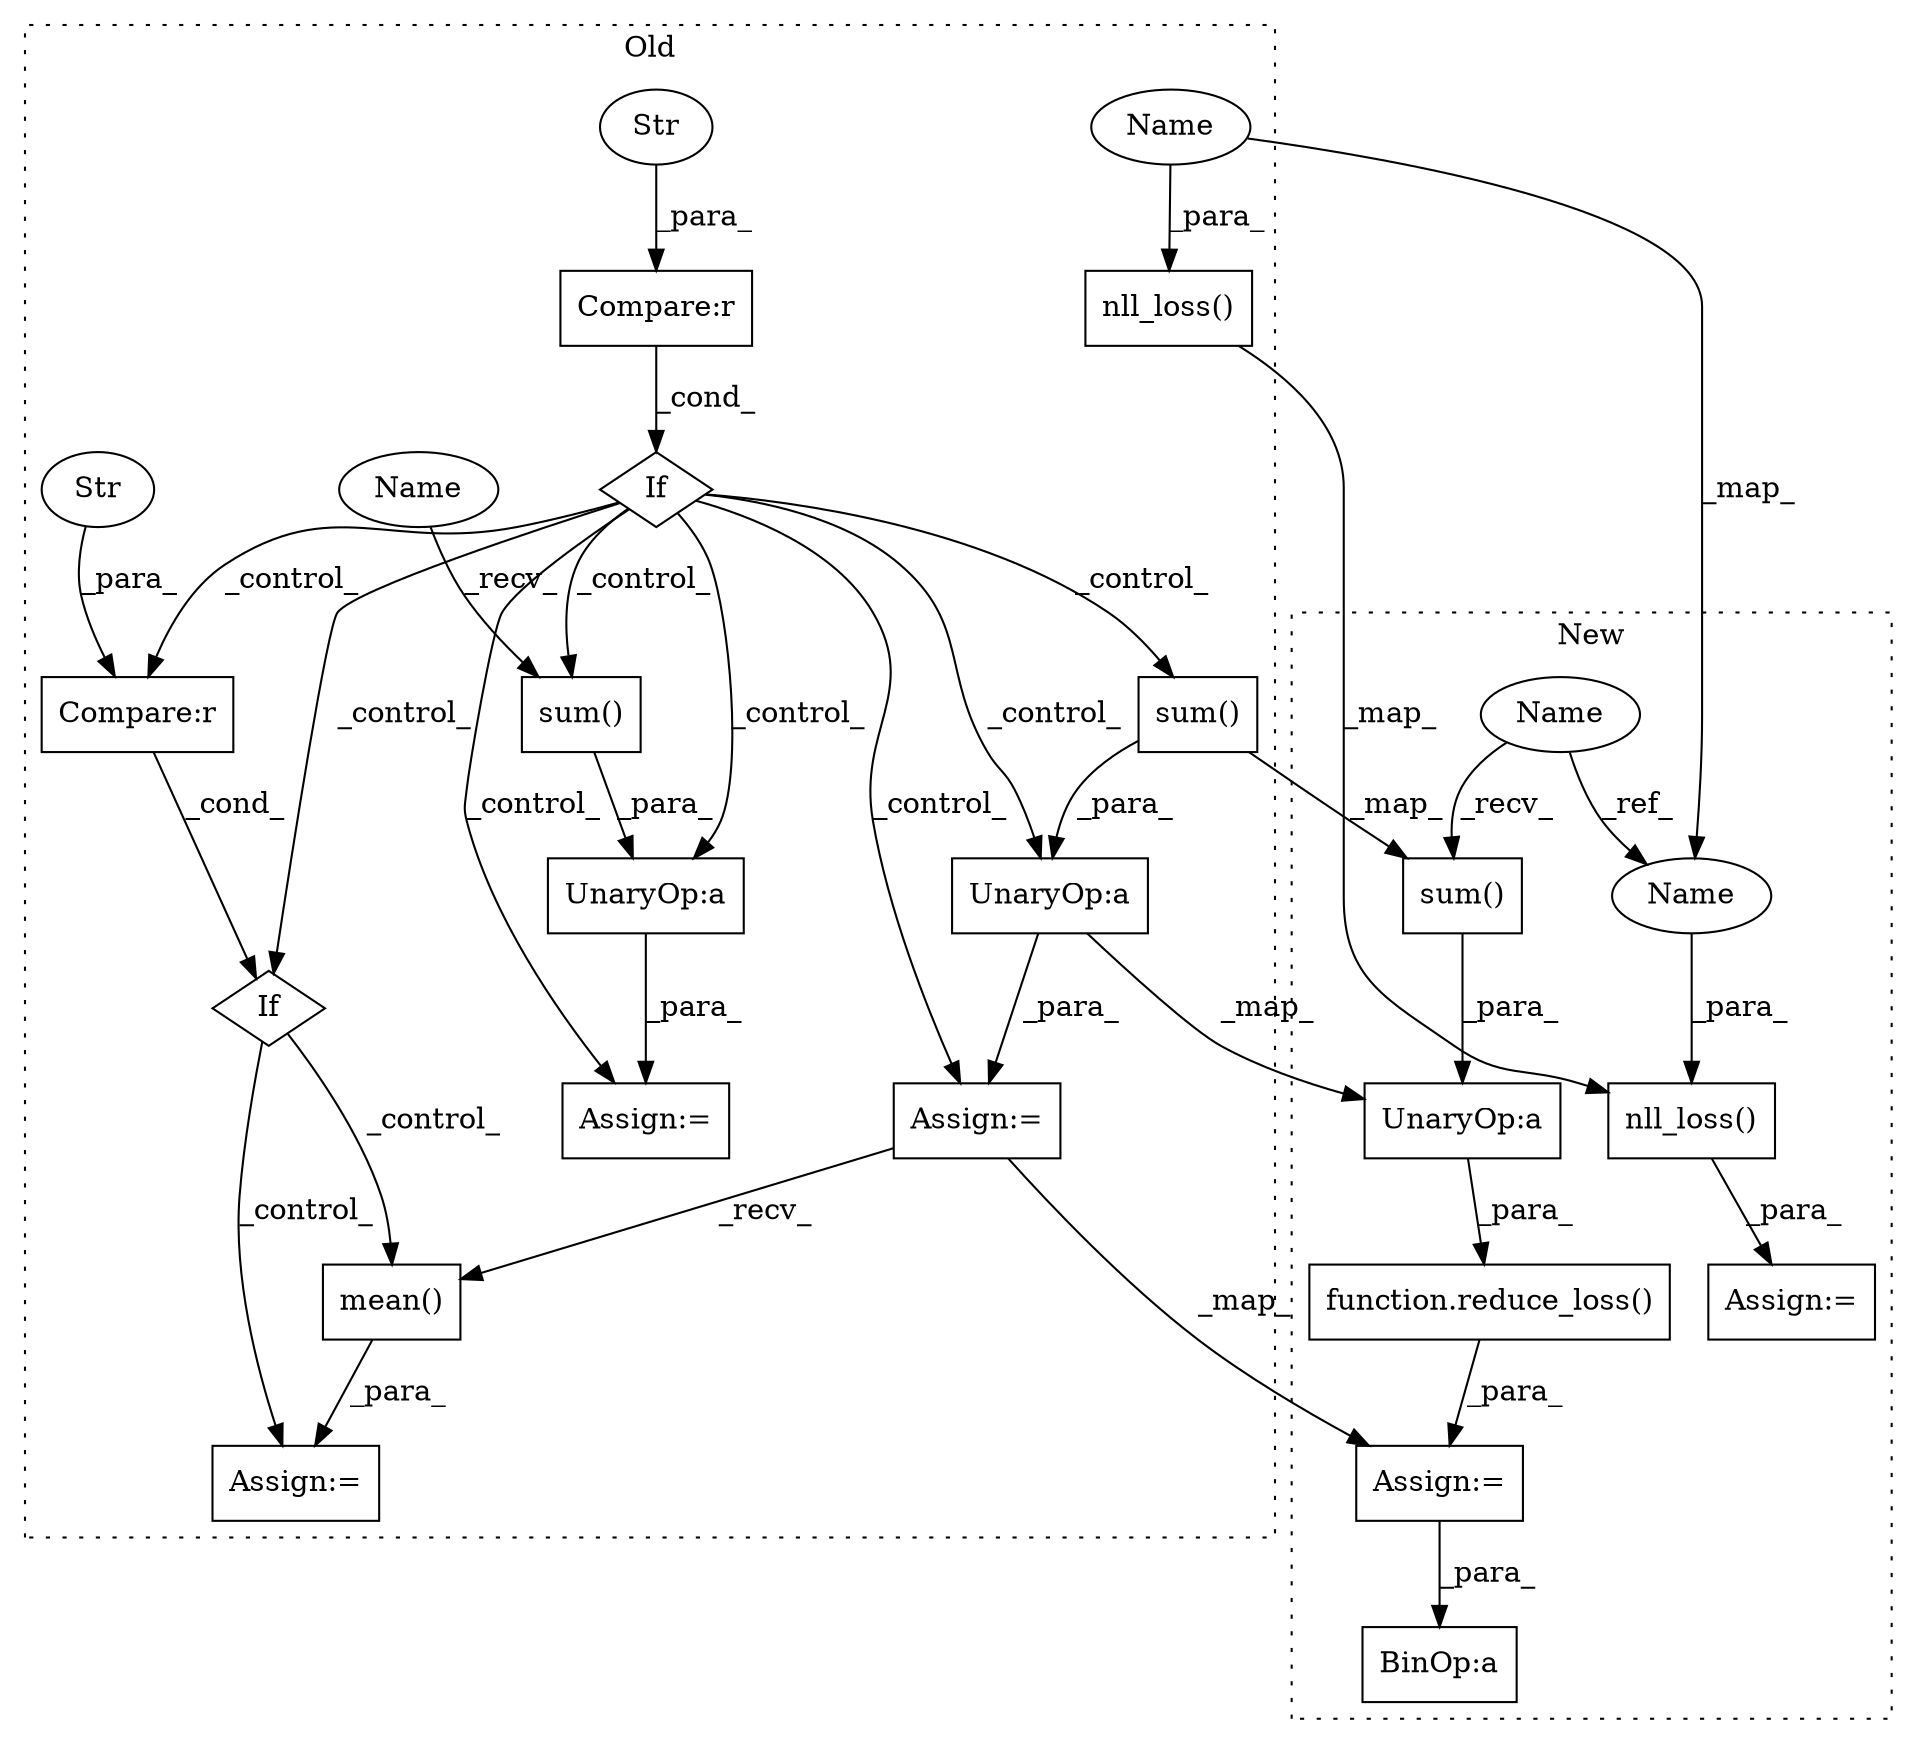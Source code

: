 digraph G {
subgraph cluster0 {
1 [label="nll_loss()" a="75" s="690,718" l="11,27" shape="box"];
4 [label="sum()" a="75" s="546" l="21" shape="box"];
7 [label="UnaryOp:a" a="61" s="545" l="22" shape="box"];
8 [label="Assign:=" a="68" s="542" l="3" shape="box"];
10 [label="If" a="96" s="450,474" l="3,14" shape="diamond"];
11 [label="UnaryOp:a" a="61" s="495" l="16" shape="box"];
12 [label="If" a="96" s="580,605" l="3,18" shape="diamond"];
15 [label="Compare:r" a="40" s="583" l="22" shape="box"];
16 [label="Str" a="66" s="599" l="6" shape="ellipse"];
17 [label="Compare:r" a="40" s="453" l="21" shape="box"];
18 [label="Str" a="66" s="469" l="5" shape="ellipse"];
19 [label="sum()" a="75" s="496" l="15" shape="box"];
20 [label="mean()" a="75" s="630" l="11" shape="box"];
21 [label="Assign:=" a="68" s="627" l="3" shape="box"];
23 [label="Assign:=" a="68" s="492" l="3" shape="box"];
25 [label="Name" a="87" s="496" l="9" shape="ellipse"];
26 [label="Name" a="87" s="701" l="9" shape="ellipse"];
label = "Old";
style="dotted";
}
subgraph cluster1 {
2 [label="nll_loss()" a="75" s="1814,1842" l="11,27" shape="box"];
3 [label="Name" a="87" s="1691" l="9" shape="ellipse"];
5 [label="sum()" a="75" s="1761" l="21" shape="box"];
6 [label="UnaryOp:a" a="61" s="1760" l="22" shape="box"];
9 [label="Assign:=" a="68" s="1745" l="3" shape="box"];
13 [label="function.reduce_loss()" a="75" s="1748,1798" l="12,1" shape="box"];
14 [label="BinOp:a" a="82" s="1953" l="1" shape="box"];
22 [label="Assign:=" a="68" s="1811" l="3" shape="box"];
24 [label="Name" a="87" s="1825" l="9" shape="ellipse"];
label = "New";
style="dotted";
}
1 -> 2 [label="_map_"];
2 -> 22 [label="_para_"];
3 -> 24 [label="_ref_"];
3 -> 5 [label="_recv_"];
4 -> 5 [label="_map_"];
4 -> 7 [label="_para_"];
5 -> 6 [label="_para_"];
6 -> 13 [label="_para_"];
7 -> 8 [label="_para_"];
7 -> 6 [label="_map_"];
8 -> 20 [label="_recv_"];
8 -> 9 [label="_map_"];
9 -> 14 [label="_para_"];
10 -> 4 [label="_control_"];
10 -> 7 [label="_control_"];
10 -> 8 [label="_control_"];
10 -> 15 [label="_control_"];
10 -> 12 [label="_control_"];
10 -> 23 [label="_control_"];
10 -> 11 [label="_control_"];
10 -> 19 [label="_control_"];
11 -> 23 [label="_para_"];
12 -> 21 [label="_control_"];
12 -> 20 [label="_control_"];
13 -> 9 [label="_para_"];
15 -> 12 [label="_cond_"];
16 -> 15 [label="_para_"];
17 -> 10 [label="_cond_"];
18 -> 17 [label="_para_"];
19 -> 11 [label="_para_"];
20 -> 21 [label="_para_"];
24 -> 2 [label="_para_"];
25 -> 19 [label="_recv_"];
26 -> 1 [label="_para_"];
26 -> 24 [label="_map_"];
}